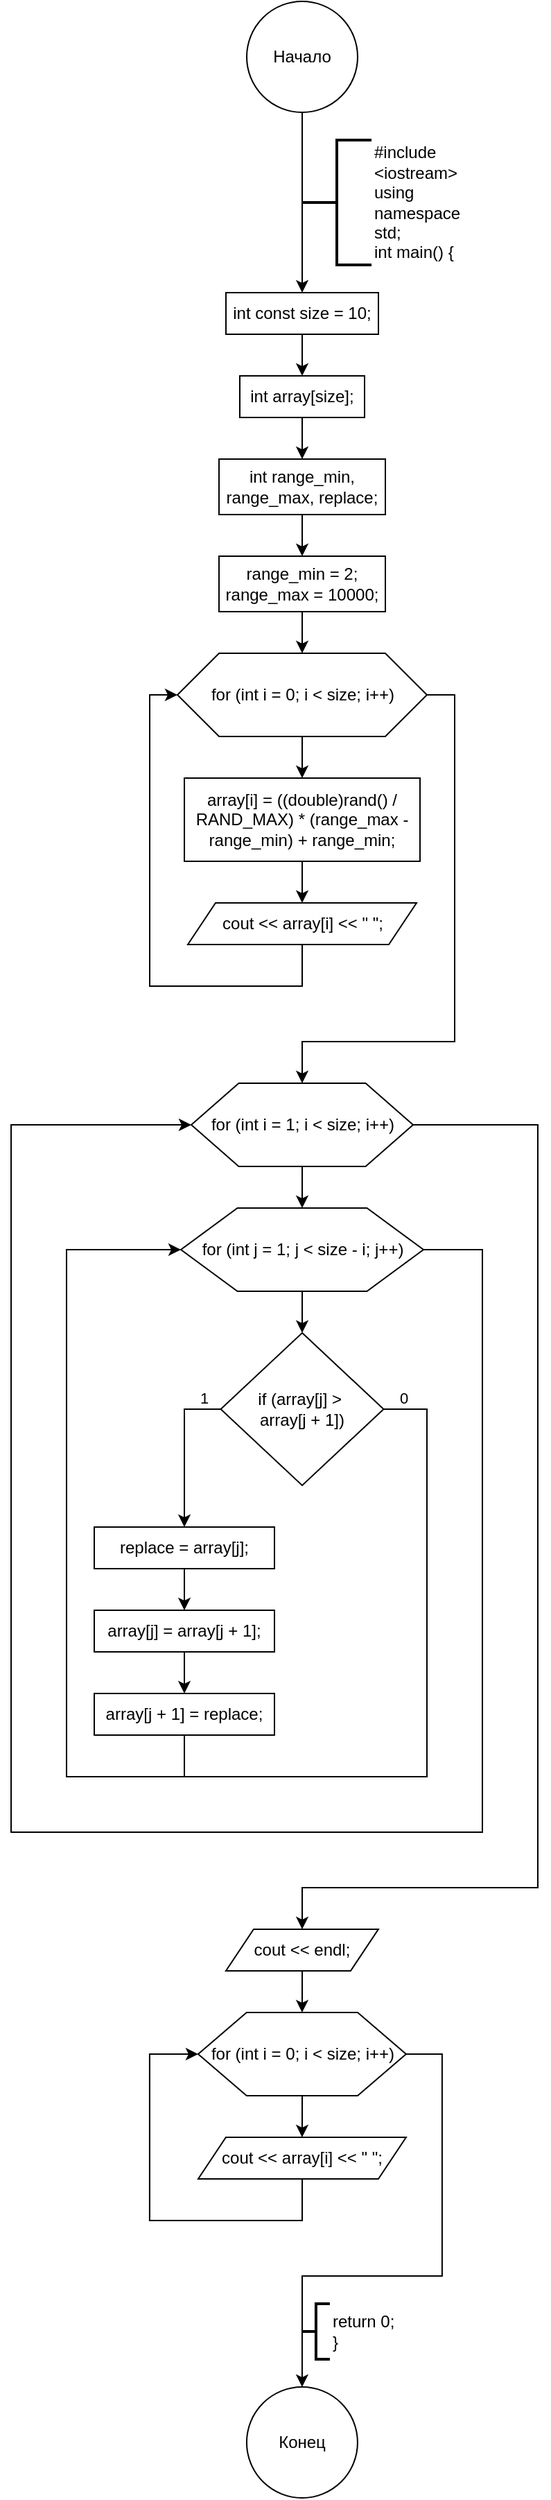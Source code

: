 <mxfile version="25.0.1">
  <diagram name="Страница — 1" id="s9fc-Zq_3AkZI84StvJ3">
    <mxGraphModel dx="1247" dy="727" grid="1" gridSize="10" guides="1" tooltips="1" connect="1" arrows="1" fold="1" page="1" pageScale="1" pageWidth="827" pageHeight="1169" math="0" shadow="0">
      <root>
        <mxCell id="0" />
        <mxCell id="1" parent="0" />
        <mxCell id="ZOmnmabJ6t3wYVLeoZAx-1" style="edgeStyle=orthogonalEdgeStyle;rounded=0;orthogonalLoop=1;jettySize=auto;html=1;" edge="1" source="ZOmnmabJ6t3wYVLeoZAx-2" parent="1">
          <mxGeometry relative="1" as="geometry">
            <mxPoint x="320" y="300" as="targetPoint" />
          </mxGeometry>
        </mxCell>
        <mxCell id="ZOmnmabJ6t3wYVLeoZAx-2" value="Начало" style="ellipse;whiteSpace=wrap;html=1;aspect=fixed;" vertex="1" parent="1">
          <mxGeometry x="280" y="90" width="80" height="80" as="geometry" />
        </mxCell>
        <mxCell id="ZOmnmabJ6t3wYVLeoZAx-9" value="&lt;div style=&quot;text-wrap: wrap;&quot;&gt;#include &amp;lt;iostream&amp;gt;&lt;/div&gt;&lt;div style=&quot;text-wrap: wrap;&quot;&gt;using namespace std;&lt;/div&gt;&lt;div style=&quot;text-wrap: wrap;&quot;&gt;int main() {&lt;/div&gt;" style="strokeWidth=2;html=1;shape=mxgraph.flowchart.annotation_2;align=left;labelPosition=right;pointerEvents=1;" vertex="1" parent="1">
          <mxGeometry x="320" y="190" width="50" height="90" as="geometry" />
        </mxCell>
        <mxCell id="ZOmnmabJ6t3wYVLeoZAx-12" style="edgeStyle=orthogonalEdgeStyle;rounded=0;orthogonalLoop=1;jettySize=auto;html=1;entryX=0.5;entryY=0;entryDx=0;entryDy=0;" edge="1" parent="1" source="ZOmnmabJ6t3wYVLeoZAx-10" target="ZOmnmabJ6t3wYVLeoZAx-11">
          <mxGeometry relative="1" as="geometry" />
        </mxCell>
        <mxCell id="ZOmnmabJ6t3wYVLeoZAx-10" value="int const size = 10;" style="rounded=0;whiteSpace=wrap;html=1;" vertex="1" parent="1">
          <mxGeometry x="265" y="300" width="110" height="30" as="geometry" />
        </mxCell>
        <mxCell id="ZOmnmabJ6t3wYVLeoZAx-14" style="edgeStyle=orthogonalEdgeStyle;rounded=0;orthogonalLoop=1;jettySize=auto;html=1;entryX=0.5;entryY=0;entryDx=0;entryDy=0;" edge="1" parent="1" source="ZOmnmabJ6t3wYVLeoZAx-11" target="ZOmnmabJ6t3wYVLeoZAx-13">
          <mxGeometry relative="1" as="geometry" />
        </mxCell>
        <mxCell id="ZOmnmabJ6t3wYVLeoZAx-11" value="int array[size];" style="rounded=0;whiteSpace=wrap;html=1;" vertex="1" parent="1">
          <mxGeometry x="275" y="360" width="90" height="30" as="geometry" />
        </mxCell>
        <mxCell id="ZOmnmabJ6t3wYVLeoZAx-16" style="edgeStyle=orthogonalEdgeStyle;rounded=0;orthogonalLoop=1;jettySize=auto;html=1;entryX=0.5;entryY=0;entryDx=0;entryDy=0;" edge="1" parent="1" source="ZOmnmabJ6t3wYVLeoZAx-13" target="ZOmnmabJ6t3wYVLeoZAx-15">
          <mxGeometry relative="1" as="geometry" />
        </mxCell>
        <mxCell id="ZOmnmabJ6t3wYVLeoZAx-13" value="int range_min, range_max, replace;" style="rounded=0;whiteSpace=wrap;html=1;" vertex="1" parent="1">
          <mxGeometry x="260" y="420" width="120" height="40" as="geometry" />
        </mxCell>
        <mxCell id="ZOmnmabJ6t3wYVLeoZAx-18" style="edgeStyle=orthogonalEdgeStyle;rounded=0;orthogonalLoop=1;jettySize=auto;html=1;entryX=0.5;entryY=0;entryDx=0;entryDy=0;" edge="1" parent="1" source="ZOmnmabJ6t3wYVLeoZAx-15">
          <mxGeometry relative="1" as="geometry">
            <mxPoint x="320" y="560" as="targetPoint" />
          </mxGeometry>
        </mxCell>
        <mxCell id="ZOmnmabJ6t3wYVLeoZAx-15" value="&lt;div&gt;range_min = 2;&lt;/div&gt;&lt;div&gt;range_max = 10000;&lt;/div&gt;" style="rounded=0;whiteSpace=wrap;html=1;" vertex="1" parent="1">
          <mxGeometry x="260" y="490" width="120" height="40" as="geometry" />
        </mxCell>
        <mxCell id="ZOmnmabJ6t3wYVLeoZAx-19" style="edgeStyle=orthogonalEdgeStyle;rounded=0;orthogonalLoop=1;jettySize=auto;html=1;entryX=0.5;entryY=0;entryDx=0;entryDy=0;" edge="1" parent="1" source="ZOmnmabJ6t3wYVLeoZAx-21" target="ZOmnmabJ6t3wYVLeoZAx-23">
          <mxGeometry relative="1" as="geometry" />
        </mxCell>
        <mxCell id="ZOmnmabJ6t3wYVLeoZAx-20" style="edgeStyle=orthogonalEdgeStyle;rounded=0;orthogonalLoop=1;jettySize=auto;html=1;entryX=0.5;entryY=0;entryDx=0;entryDy=0;" edge="1" parent="1" source="ZOmnmabJ6t3wYVLeoZAx-21">
          <mxGeometry relative="1" as="geometry">
            <Array as="points">
              <mxPoint x="430" y="590" />
              <mxPoint x="430" y="840" />
              <mxPoint x="320" y="840" />
            </Array>
            <mxPoint x="320" y="870" as="targetPoint" />
          </mxGeometry>
        </mxCell>
        <mxCell id="ZOmnmabJ6t3wYVLeoZAx-21" value="for (int i = 0; i &amp;lt; size; i++)" style="verticalLabelPosition=middle;verticalAlign=middle;html=1;shape=hexagon;perimeter=hexagonPerimeter2;arcSize=6;size=0.167;labelPosition=center;align=center;" vertex="1" parent="1">
          <mxGeometry x="230" y="560" width="180" height="60" as="geometry" />
        </mxCell>
        <mxCell id="ZOmnmabJ6t3wYVLeoZAx-22" style="edgeStyle=orthogonalEdgeStyle;rounded=0;orthogonalLoop=1;jettySize=auto;html=1;entryX=0.5;entryY=0;entryDx=0;entryDy=0;" edge="1" parent="1" source="ZOmnmabJ6t3wYVLeoZAx-23">
          <mxGeometry relative="1" as="geometry">
            <mxPoint x="320" y="740" as="targetPoint" />
          </mxGeometry>
        </mxCell>
        <mxCell id="ZOmnmabJ6t3wYVLeoZAx-23" value="array[i] = ((double)rand() / RAND_MAX) * (range_max - range_min) + range_min;" style="rounded=0;whiteSpace=wrap;html=1;" vertex="1" parent="1">
          <mxGeometry x="235" y="650" width="170" height="60" as="geometry" />
        </mxCell>
        <mxCell id="ZOmnmabJ6t3wYVLeoZAx-24" style="edgeStyle=orthogonalEdgeStyle;rounded=0;orthogonalLoop=1;jettySize=auto;html=1;entryX=0;entryY=0.5;entryDx=0;entryDy=0;" edge="1" parent="1" target="ZOmnmabJ6t3wYVLeoZAx-21">
          <mxGeometry relative="1" as="geometry">
            <mxPoint x="320" y="770" as="sourcePoint" />
            <Array as="points">
              <mxPoint x="320" y="800" />
              <mxPoint x="210" y="800" />
              <mxPoint x="210" y="590" />
            </Array>
          </mxGeometry>
        </mxCell>
        <mxCell id="ZOmnmabJ6t3wYVLeoZAx-25" value="cout &amp;lt;&amp;lt; array[i] &amp;lt;&amp;lt; &quot; &quot;;" style="shape=parallelogram;perimeter=parallelogramPerimeter;whiteSpace=wrap;html=1;fixedSize=1;" vertex="1" parent="1">
          <mxGeometry x="237.5" y="740" width="165" height="30" as="geometry" />
        </mxCell>
        <mxCell id="ZOmnmabJ6t3wYVLeoZAx-26" style="edgeStyle=orthogonalEdgeStyle;rounded=0;orthogonalLoop=1;jettySize=auto;html=1;entryX=0.5;entryY=0;entryDx=0;entryDy=0;" edge="1" parent="1" source="ZOmnmabJ6t3wYVLeoZAx-27" target="ZOmnmabJ6t3wYVLeoZAx-30">
          <mxGeometry relative="1" as="geometry" />
        </mxCell>
        <mxCell id="ZOmnmabJ6t3wYVLeoZAx-27" value="for (int i = 1; i &amp;lt; size; i++)" style="verticalLabelPosition=middle;verticalAlign=middle;html=1;shape=hexagon;perimeter=hexagonPerimeter2;arcSize=6;size=0.214;labelPosition=center;align=center;" vertex="1" parent="1">
          <mxGeometry x="240" y="870" width="160" height="60" as="geometry" />
        </mxCell>
        <mxCell id="ZOmnmabJ6t3wYVLeoZAx-28" style="edgeStyle=orthogonalEdgeStyle;rounded=0;orthogonalLoop=1;jettySize=auto;html=1;entryX=0.5;entryY=0;entryDx=0;entryDy=0;" edge="1" parent="1" source="ZOmnmabJ6t3wYVLeoZAx-30" target="ZOmnmabJ6t3wYVLeoZAx-35">
          <mxGeometry relative="1" as="geometry" />
        </mxCell>
        <mxCell id="ZOmnmabJ6t3wYVLeoZAx-29" style="edgeStyle=orthogonalEdgeStyle;rounded=0;orthogonalLoop=1;jettySize=auto;html=1;entryX=0;entryY=0.5;entryDx=0;entryDy=0;" edge="1" parent="1" source="ZOmnmabJ6t3wYVLeoZAx-30" target="ZOmnmabJ6t3wYVLeoZAx-27">
          <mxGeometry relative="1" as="geometry">
            <mxPoint x="130" y="900" as="targetPoint" />
            <Array as="points">
              <mxPoint x="450" y="990" />
              <mxPoint x="450" y="1410" />
              <mxPoint x="110" y="1410" />
              <mxPoint x="110" y="900" />
            </Array>
          </mxGeometry>
        </mxCell>
        <mxCell id="ZOmnmabJ6t3wYVLeoZAx-30" value="for (int j = 1; j &amp;lt; size - i; j++)" style="verticalLabelPosition=middle;verticalAlign=middle;html=1;shape=hexagon;perimeter=hexagonPerimeter2;arcSize=6;size=0.233;labelPosition=center;align=center;" vertex="1" parent="1">
          <mxGeometry x="232.5" y="960" width="175" height="60" as="geometry" />
        </mxCell>
        <mxCell id="ZOmnmabJ6t3wYVLeoZAx-31" style="edgeStyle=orthogonalEdgeStyle;rounded=0;orthogonalLoop=1;jettySize=auto;html=1;entryX=0.5;entryY=0;entryDx=0;entryDy=0;" edge="1" parent="1" source="ZOmnmabJ6t3wYVLeoZAx-35" target="ZOmnmabJ6t3wYVLeoZAx-37">
          <mxGeometry relative="1" as="geometry">
            <Array as="points">
              <mxPoint x="235" y="1105" />
            </Array>
          </mxGeometry>
        </mxCell>
        <mxCell id="ZOmnmabJ6t3wYVLeoZAx-32" value="1" style="edgeLabel;html=1;align=center;verticalAlign=bottom;resizable=0;points=[];labelPosition=center;verticalLabelPosition=top;" vertex="1" connectable="0" parent="ZOmnmabJ6t3wYVLeoZAx-31">
          <mxGeometry x="-0.776" relative="1" as="geometry">
            <mxPoint as="offset" />
          </mxGeometry>
        </mxCell>
        <mxCell id="ZOmnmabJ6t3wYVLeoZAx-33" style="edgeStyle=orthogonalEdgeStyle;rounded=0;orthogonalLoop=1;jettySize=auto;html=1;endArrow=none;startFill=0;" edge="1" parent="1">
          <mxGeometry relative="1" as="geometry">
            <mxPoint x="230" y="1370" as="targetPoint" />
            <mxPoint x="378.23" y="1105" as="sourcePoint" />
            <Array as="points">
              <mxPoint x="410" y="1105" />
              <mxPoint x="410" y="1370" />
            </Array>
          </mxGeometry>
        </mxCell>
        <mxCell id="ZOmnmabJ6t3wYVLeoZAx-34" value="0" style="edgeLabel;html=1;align=center;verticalAlign=bottom;resizable=0;points=[];labelPosition=center;verticalLabelPosition=top;" vertex="1" connectable="0" parent="ZOmnmabJ6t3wYVLeoZAx-33">
          <mxGeometry x="-0.939" relative="1" as="geometry">
            <mxPoint as="offset" />
          </mxGeometry>
        </mxCell>
        <mxCell id="ZOmnmabJ6t3wYVLeoZAx-35" value="if (array[j] &amp;gt;&amp;nbsp;&lt;div&gt;array[j + 1])&lt;br&gt;&lt;/div&gt;" style="rhombus;whiteSpace=wrap;html=1;" vertex="1" parent="1">
          <mxGeometry x="261.25" y="1050" width="117.5" height="110" as="geometry" />
        </mxCell>
        <mxCell id="ZOmnmabJ6t3wYVLeoZAx-36" style="edgeStyle=orthogonalEdgeStyle;rounded=0;orthogonalLoop=1;jettySize=auto;html=1;entryX=0.5;entryY=0;entryDx=0;entryDy=0;" edge="1" parent="1" source="ZOmnmabJ6t3wYVLeoZAx-37" target="ZOmnmabJ6t3wYVLeoZAx-39">
          <mxGeometry relative="1" as="geometry" />
        </mxCell>
        <mxCell id="ZOmnmabJ6t3wYVLeoZAx-37" value="replace = array[j];" style="rounded=0;whiteSpace=wrap;html=1;" vertex="1" parent="1">
          <mxGeometry x="170" y="1190" width="130" height="30" as="geometry" />
        </mxCell>
        <mxCell id="ZOmnmabJ6t3wYVLeoZAx-38" style="edgeStyle=orthogonalEdgeStyle;rounded=0;orthogonalLoop=1;jettySize=auto;html=1;entryX=0.5;entryY=0;entryDx=0;entryDy=0;" edge="1" parent="1" source="ZOmnmabJ6t3wYVLeoZAx-39" target="ZOmnmabJ6t3wYVLeoZAx-41">
          <mxGeometry relative="1" as="geometry" />
        </mxCell>
        <mxCell id="ZOmnmabJ6t3wYVLeoZAx-39" value="array[j] = array[j + 1];" style="rounded=0;whiteSpace=wrap;html=1;" vertex="1" parent="1">
          <mxGeometry x="170" y="1250" width="130" height="30" as="geometry" />
        </mxCell>
        <mxCell id="ZOmnmabJ6t3wYVLeoZAx-40" style="edgeStyle=orthogonalEdgeStyle;rounded=0;orthogonalLoop=1;jettySize=auto;html=1;entryX=0;entryY=0.5;entryDx=0;entryDy=0;" edge="1" parent="1" source="ZOmnmabJ6t3wYVLeoZAx-41" target="ZOmnmabJ6t3wYVLeoZAx-30">
          <mxGeometry relative="1" as="geometry">
            <mxPoint x="180" y="990" as="targetPoint" />
            <Array as="points">
              <mxPoint x="235" y="1370" />
              <mxPoint x="150" y="1370" />
              <mxPoint x="150" y="990" />
            </Array>
          </mxGeometry>
        </mxCell>
        <mxCell id="ZOmnmabJ6t3wYVLeoZAx-41" value="array[j + 1] = replace;" style="rounded=0;whiteSpace=wrap;html=1;" vertex="1" parent="1">
          <mxGeometry x="170" y="1310" width="130" height="30" as="geometry" />
        </mxCell>
        <mxCell id="ZOmnmabJ6t3wYVLeoZAx-42" style="edgeStyle=orthogonalEdgeStyle;rounded=0;orthogonalLoop=1;jettySize=auto;html=1;" edge="1" parent="1" source="ZOmnmabJ6t3wYVLeoZAx-27">
          <mxGeometry relative="1" as="geometry">
            <mxPoint x="320" y="1480" as="targetPoint" />
            <mxPoint x="400" y="900" as="sourcePoint" />
            <Array as="points">
              <mxPoint x="490" y="900" />
              <mxPoint x="490" y="1450" />
              <mxPoint x="320" y="1450" />
            </Array>
          </mxGeometry>
        </mxCell>
        <mxCell id="ZOmnmabJ6t3wYVLeoZAx-44" style="edgeStyle=orthogonalEdgeStyle;rounded=0;orthogonalLoop=1;jettySize=auto;html=1;entryX=0.5;entryY=0;entryDx=0;entryDy=0;" edge="1" parent="1" source="ZOmnmabJ6t3wYVLeoZAx-45" target="ZOmnmabJ6t3wYVLeoZAx-48">
          <mxGeometry relative="1" as="geometry" />
        </mxCell>
        <mxCell id="ZOmnmabJ6t3wYVLeoZAx-45" value="cout &amp;lt;&amp;lt; endl;" style="shape=parallelogram;perimeter=parallelogramPerimeter;whiteSpace=wrap;html=1;fixedSize=1;" vertex="1" parent="1">
          <mxGeometry x="264.96" y="1480" width="110" height="30" as="geometry" />
        </mxCell>
        <mxCell id="ZOmnmabJ6t3wYVLeoZAx-46" style="edgeStyle=orthogonalEdgeStyle;rounded=0;orthogonalLoop=1;jettySize=auto;html=1;entryX=0.5;entryY=0;entryDx=0;entryDy=0;" edge="1" parent="1" source="ZOmnmabJ6t3wYVLeoZAx-48" target="ZOmnmabJ6t3wYVLeoZAx-50">
          <mxGeometry relative="1" as="geometry" />
        </mxCell>
        <mxCell id="ZOmnmabJ6t3wYVLeoZAx-47" style="edgeStyle=orthogonalEdgeStyle;rounded=0;orthogonalLoop=1;jettySize=auto;html=1;entryX=0.5;entryY=0;entryDx=0;entryDy=0;" edge="1" parent="1" source="ZOmnmabJ6t3wYVLeoZAx-48" target="ZOmnmabJ6t3wYVLeoZAx-51">
          <mxGeometry relative="1" as="geometry">
            <mxPoint x="419.96" y="1750" as="targetPoint" />
            <Array as="points">
              <mxPoint x="420.96" y="1570" />
              <mxPoint x="420.96" y="1730" />
              <mxPoint x="319.96" y="1730" />
            </Array>
          </mxGeometry>
        </mxCell>
        <mxCell id="ZOmnmabJ6t3wYVLeoZAx-48" value="for (int i = 0; i &amp;lt; size; i++)" style="verticalLabelPosition=middle;verticalAlign=middle;html=1;shape=hexagon;perimeter=hexagonPerimeter2;arcSize=6;size=0.233;labelPosition=center;align=center;" vertex="1" parent="1">
          <mxGeometry x="244.96" y="1540" width="150" height="60" as="geometry" />
        </mxCell>
        <mxCell id="ZOmnmabJ6t3wYVLeoZAx-49" style="edgeStyle=orthogonalEdgeStyle;rounded=0;orthogonalLoop=1;jettySize=auto;html=1;entryX=0;entryY=0.5;entryDx=0;entryDy=0;" edge="1" parent="1" source="ZOmnmabJ6t3wYVLeoZAx-50" target="ZOmnmabJ6t3wYVLeoZAx-48">
          <mxGeometry relative="1" as="geometry">
            <mxPoint x="199.96" y="1570" as="targetPoint" />
            <Array as="points">
              <mxPoint x="319.96" y="1690" />
              <mxPoint x="209.96" y="1690" />
              <mxPoint x="209.96" y="1570" />
            </Array>
          </mxGeometry>
        </mxCell>
        <mxCell id="ZOmnmabJ6t3wYVLeoZAx-50" value="cout &amp;lt;&amp;lt; array[i] &amp;lt;&amp;lt; &quot; &quot;;" style="shape=parallelogram;perimeter=parallelogramPerimeter;whiteSpace=wrap;html=1;fixedSize=1;" vertex="1" parent="1">
          <mxGeometry x="244.96" y="1630" width="150" height="30" as="geometry" />
        </mxCell>
        <mxCell id="ZOmnmabJ6t3wYVLeoZAx-51" value="Конец" style="ellipse;whiteSpace=wrap;html=1;aspect=fixed;" vertex="1" parent="1">
          <mxGeometry x="279.96" y="1810" width="80" height="80" as="geometry" />
        </mxCell>
        <mxCell id="ZOmnmabJ6t3wYVLeoZAx-52" value="return 0;&lt;div&gt;}&lt;/div&gt;" style="strokeWidth=2;html=1;shape=mxgraph.flowchart.annotation_2;align=left;labelPosition=right;pointerEvents=1;" vertex="1" parent="1">
          <mxGeometry x="319.96" y="1750" width="20" height="40" as="geometry" />
        </mxCell>
      </root>
    </mxGraphModel>
  </diagram>
</mxfile>
